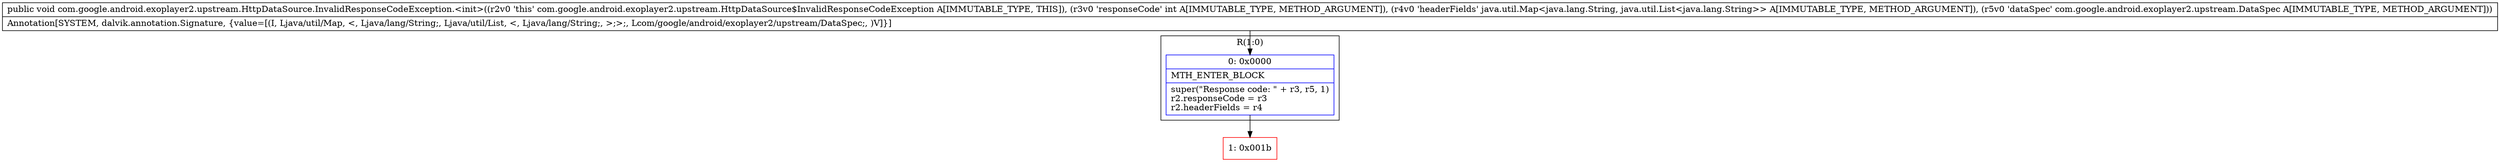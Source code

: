digraph "CFG forcom.google.android.exoplayer2.upstream.HttpDataSource.InvalidResponseCodeException.\<init\>(ILjava\/util\/Map;Lcom\/google\/android\/exoplayer2\/upstream\/DataSpec;)V" {
subgraph cluster_Region_956376872 {
label = "R(1:0)";
node [shape=record,color=blue];
Node_0 [shape=record,label="{0\:\ 0x0000|MTH_ENTER_BLOCK\l|super(\"Response code: \" + r3, r5, 1)\lr2.responseCode = r3\lr2.headerFields = r4\l}"];
}
Node_1 [shape=record,color=red,label="{1\:\ 0x001b}"];
MethodNode[shape=record,label="{public void com.google.android.exoplayer2.upstream.HttpDataSource.InvalidResponseCodeException.\<init\>((r2v0 'this' com.google.android.exoplayer2.upstream.HttpDataSource$InvalidResponseCodeException A[IMMUTABLE_TYPE, THIS]), (r3v0 'responseCode' int A[IMMUTABLE_TYPE, METHOD_ARGUMENT]), (r4v0 'headerFields' java.util.Map\<java.lang.String, java.util.List\<java.lang.String\>\> A[IMMUTABLE_TYPE, METHOD_ARGUMENT]), (r5v0 'dataSpec' com.google.android.exoplayer2.upstream.DataSpec A[IMMUTABLE_TYPE, METHOD_ARGUMENT]))  | Annotation[SYSTEM, dalvik.annotation.Signature, \{value=[(I, Ljava\/util\/Map, \<, Ljava\/lang\/String;, Ljava\/util\/List, \<, Ljava\/lang\/String;, \>;\>;, Lcom\/google\/android\/exoplayer2\/upstream\/DataSpec;, )V]\}]\l}"];
MethodNode -> Node_0;
Node_0 -> Node_1;
}

